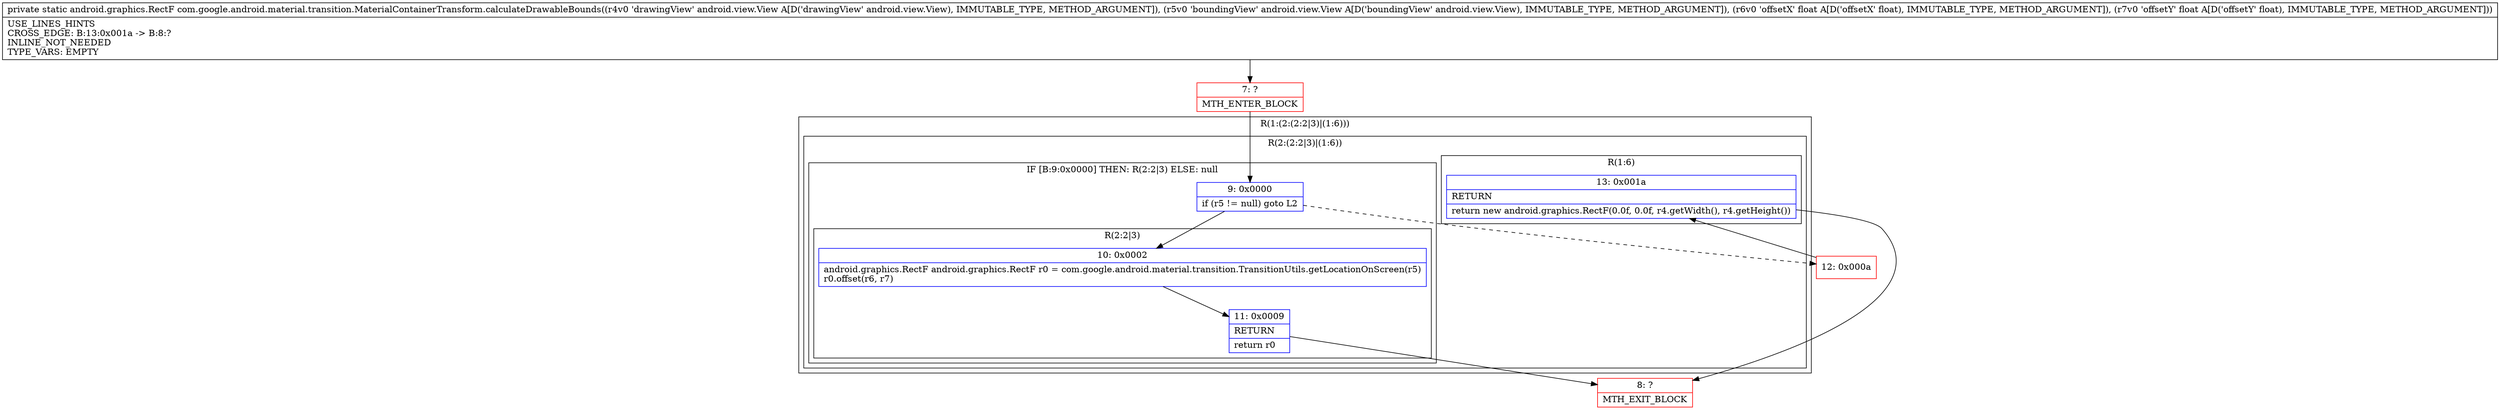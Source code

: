 digraph "CFG forcom.google.android.material.transition.MaterialContainerTransform.calculateDrawableBounds(Landroid\/view\/View;Landroid\/view\/View;FF)Landroid\/graphics\/RectF;" {
subgraph cluster_Region_320702851 {
label = "R(1:(2:(2:2|3)|(1:6)))";
node [shape=record,color=blue];
subgraph cluster_Region_1973818412 {
label = "R(2:(2:2|3)|(1:6))";
node [shape=record,color=blue];
subgraph cluster_IfRegion_1445327566 {
label = "IF [B:9:0x0000] THEN: R(2:2|3) ELSE: null";
node [shape=record,color=blue];
Node_9 [shape=record,label="{9\:\ 0x0000|if (r5 != null) goto L2\l}"];
subgraph cluster_Region_1508249137 {
label = "R(2:2|3)";
node [shape=record,color=blue];
Node_10 [shape=record,label="{10\:\ 0x0002|android.graphics.RectF android.graphics.RectF r0 = com.google.android.material.transition.TransitionUtils.getLocationOnScreen(r5)\lr0.offset(r6, r7)\l}"];
Node_11 [shape=record,label="{11\:\ 0x0009|RETURN\l|return r0\l}"];
}
}
subgraph cluster_Region_834963486 {
label = "R(1:6)";
node [shape=record,color=blue];
Node_13 [shape=record,label="{13\:\ 0x001a|RETURN\l|return new android.graphics.RectF(0.0f, 0.0f, r4.getWidth(), r4.getHeight())\l}"];
}
}
}
Node_7 [shape=record,color=red,label="{7\:\ ?|MTH_ENTER_BLOCK\l}"];
Node_8 [shape=record,color=red,label="{8\:\ ?|MTH_EXIT_BLOCK\l}"];
Node_12 [shape=record,color=red,label="{12\:\ 0x000a}"];
MethodNode[shape=record,label="{private static android.graphics.RectF com.google.android.material.transition.MaterialContainerTransform.calculateDrawableBounds((r4v0 'drawingView' android.view.View A[D('drawingView' android.view.View), IMMUTABLE_TYPE, METHOD_ARGUMENT]), (r5v0 'boundingView' android.view.View A[D('boundingView' android.view.View), IMMUTABLE_TYPE, METHOD_ARGUMENT]), (r6v0 'offsetX' float A[D('offsetX' float), IMMUTABLE_TYPE, METHOD_ARGUMENT]), (r7v0 'offsetY' float A[D('offsetY' float), IMMUTABLE_TYPE, METHOD_ARGUMENT]))  | USE_LINES_HINTS\lCROSS_EDGE: B:13:0x001a \-\> B:8:?\lINLINE_NOT_NEEDED\lTYPE_VARS: EMPTY\l}"];
MethodNode -> Node_7;Node_9 -> Node_10;
Node_9 -> Node_12[style=dashed];
Node_10 -> Node_11;
Node_11 -> Node_8;
Node_13 -> Node_8;
Node_7 -> Node_9;
Node_12 -> Node_13;
}

